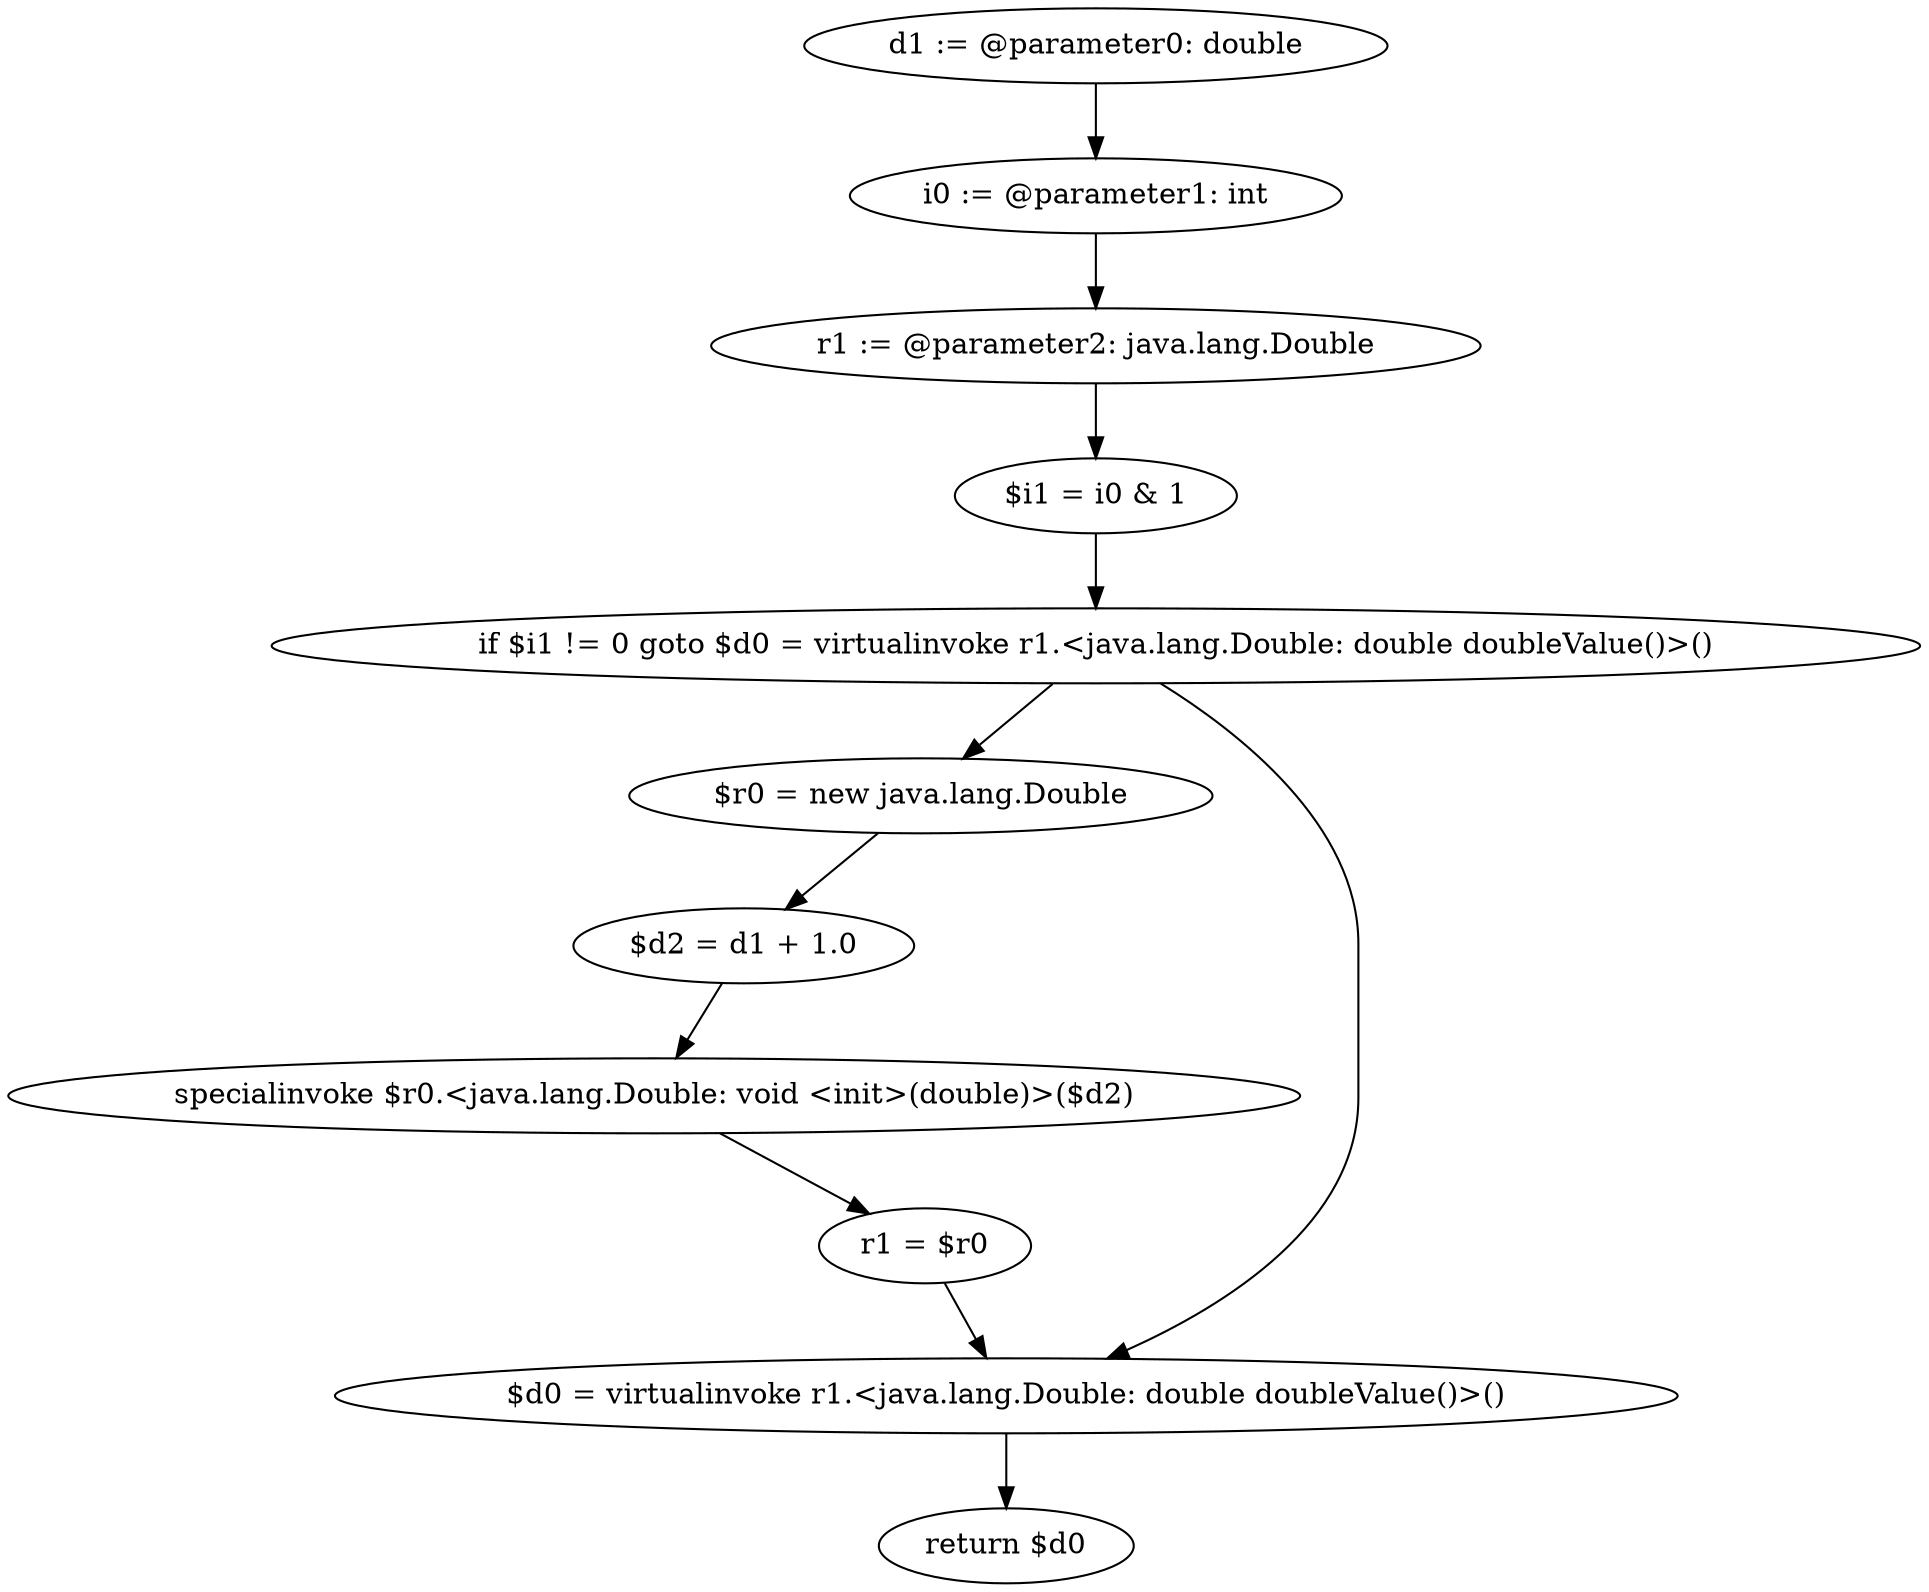 digraph "unitGraph" {
    "d1 := @parameter0: double"
    "i0 := @parameter1: int"
    "r1 := @parameter2: java.lang.Double"
    "$i1 = i0 & 1"
    "if $i1 != 0 goto $d0 = virtualinvoke r1.<java.lang.Double: double doubleValue()>()"
    "$r0 = new java.lang.Double"
    "$d2 = d1 + 1.0"
    "specialinvoke $r0.<java.lang.Double: void <init>(double)>($d2)"
    "r1 = $r0"
    "$d0 = virtualinvoke r1.<java.lang.Double: double doubleValue()>()"
    "return $d0"
    "d1 := @parameter0: double"->"i0 := @parameter1: int";
    "i0 := @parameter1: int"->"r1 := @parameter2: java.lang.Double";
    "r1 := @parameter2: java.lang.Double"->"$i1 = i0 & 1";
    "$i1 = i0 & 1"->"if $i1 != 0 goto $d0 = virtualinvoke r1.<java.lang.Double: double doubleValue()>()";
    "if $i1 != 0 goto $d0 = virtualinvoke r1.<java.lang.Double: double doubleValue()>()"->"$r0 = new java.lang.Double";
    "if $i1 != 0 goto $d0 = virtualinvoke r1.<java.lang.Double: double doubleValue()>()"->"$d0 = virtualinvoke r1.<java.lang.Double: double doubleValue()>()";
    "$r0 = new java.lang.Double"->"$d2 = d1 + 1.0";
    "$d2 = d1 + 1.0"->"specialinvoke $r0.<java.lang.Double: void <init>(double)>($d2)";
    "specialinvoke $r0.<java.lang.Double: void <init>(double)>($d2)"->"r1 = $r0";
    "r1 = $r0"->"$d0 = virtualinvoke r1.<java.lang.Double: double doubleValue()>()";
    "$d0 = virtualinvoke r1.<java.lang.Double: double doubleValue()>()"->"return $d0";
}
